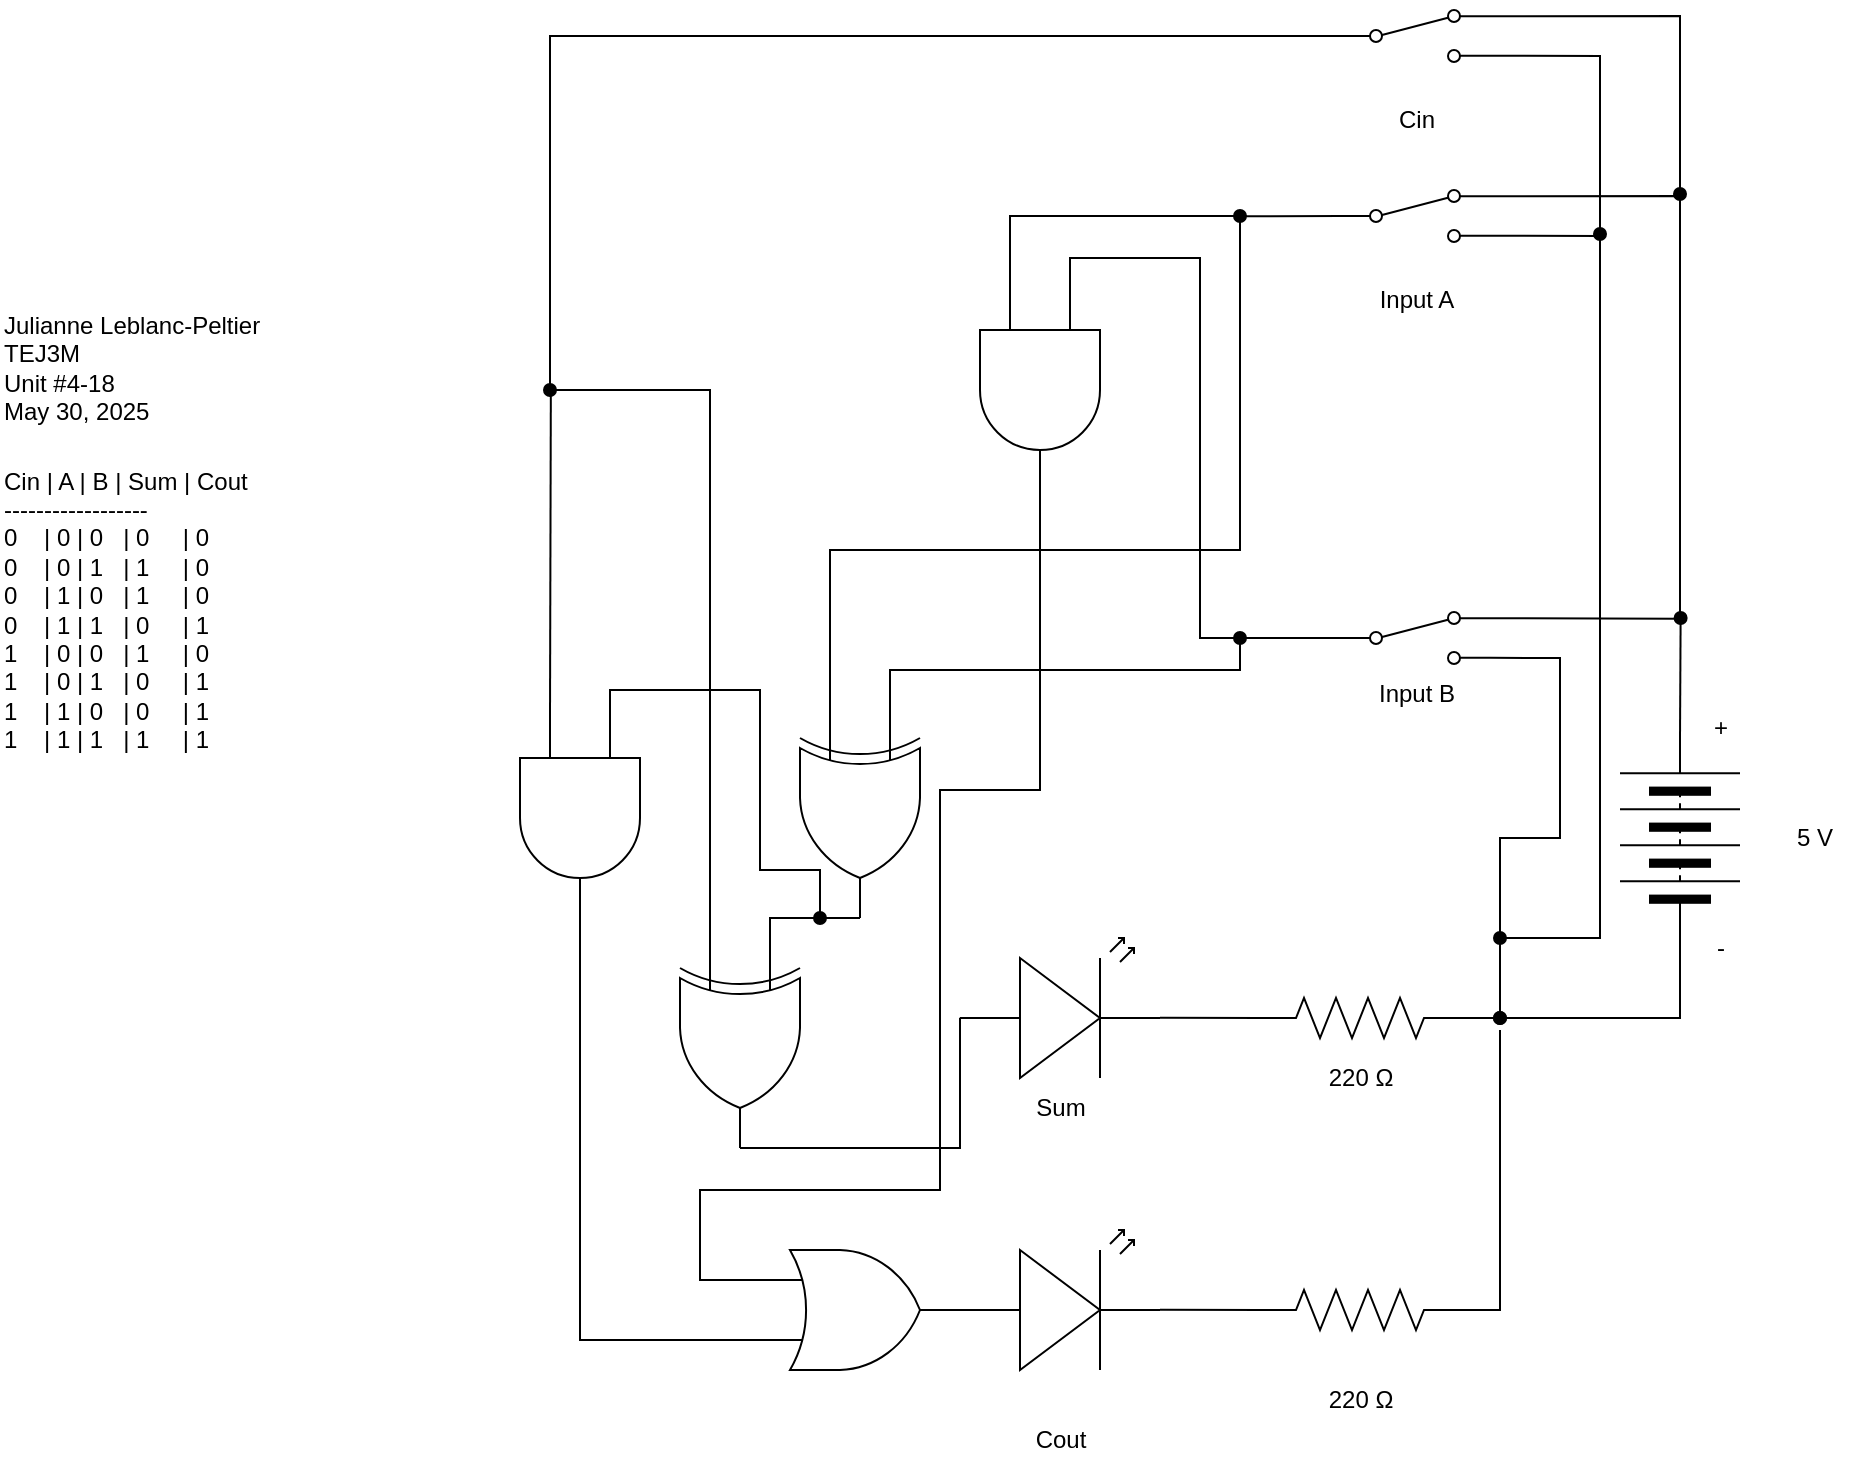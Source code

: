 <mxfile>
    <diagram id="Dk3TtWKtaW7Kt4UJ4QXf" name="Page-1">
        <mxGraphModel dx="1911" dy="771" grid="1" gridSize="10" guides="1" tooltips="1" connect="1" arrows="1" fold="1" page="1" pageScale="1" pageWidth="827" pageHeight="1169" math="0" shadow="0">
            <root>
                <mxCell id="0"/>
                <mxCell id="1" parent="0"/>
                <mxCell id="2" style="edgeStyle=none;html=1;rounded=0;curved=0;endArrow=none;endFill=0;startArrow=oval;startFill=1;entryX=1;entryY=0.88;entryDx=0;entryDy=0;" parent="1" target="14" edge="1">
                    <mxGeometry relative="1" as="geometry">
                        <mxPoint x="590" y="344" as="targetPoint"/>
                        <mxPoint x="580" y="524" as="sourcePoint"/>
                        <Array as="points">
                            <mxPoint x="580" y="434"/>
                            <mxPoint x="610" y="434"/>
                            <mxPoint x="610" y="344"/>
                        </Array>
                    </mxGeometry>
                </mxCell>
                <mxCell id="3" style="edgeStyle=none;html=1;exitX=1;exitY=0.5;exitDx=0;exitDy=0;endArrow=oval;endFill=1;" parent="1" source="4" edge="1">
                    <mxGeometry relative="1" as="geometry">
                        <mxPoint x="670.308" y="324" as="targetPoint"/>
                    </mxGeometry>
                </mxCell>
                <mxCell id="4" value="" style="pointerEvents=1;verticalLabelPosition=bottom;shadow=0;dashed=0;align=center;html=1;verticalAlign=top;shape=mxgraph.electrical.miscellaneous.batteryStack;rotation=-90;" parent="1" vertex="1">
                    <mxGeometry x="620" y="404" width="100" height="60" as="geometry"/>
                </mxCell>
                <mxCell id="5" value="" style="verticalLabelPosition=bottom;shadow=0;dashed=0;align=center;html=1;verticalAlign=top;shape=mxgraph.electrical.opto_electronics.led_2;pointerEvents=1;rotation=0;" parent="1" vertex="1">
                    <mxGeometry x="310" y="484" width="100" height="70" as="geometry"/>
                </mxCell>
                <mxCell id="6" value="Sum" style="text;html=1;align=center;verticalAlign=middle;resizable=0;points=[];autosize=1;strokeColor=none;fillColor=none;" parent="1" vertex="1">
                    <mxGeometry x="335" y="554" width="50" height="30" as="geometry"/>
                </mxCell>
                <mxCell id="7" value="5 V" style="text;html=1;align=center;verticalAlign=middle;resizable=0;points=[];autosize=1;strokeColor=none;fillColor=none;" parent="1" vertex="1">
                    <mxGeometry x="717" y="419" width="40" height="30" as="geometry"/>
                </mxCell>
                <mxCell id="8" value="+" style="text;html=1;align=center;verticalAlign=middle;resizable=0;points=[];autosize=1;strokeColor=none;fillColor=none;" parent="1" vertex="1">
                    <mxGeometry x="675" y="364" width="30" height="30" as="geometry"/>
                </mxCell>
                <mxCell id="9" style="edgeStyle=none;html=1;exitX=0;exitY=0.5;exitDx=0;exitDy=0;rounded=0;curved=0;endArrow=none;endFill=0;" parent="1" source="4" edge="1">
                    <mxGeometry relative="1" as="geometry">
                        <mxPoint x="580" y="524" as="targetPoint"/>
                        <Array as="points">
                            <mxPoint x="670" y="524"/>
                        </Array>
                    </mxGeometry>
                </mxCell>
                <mxCell id="10" value="-" style="text;html=1;align=center;verticalAlign=middle;resizable=0;points=[];autosize=1;strokeColor=none;fillColor=none;" parent="1" vertex="1">
                    <mxGeometry x="675" y="474" width="30" height="30" as="geometry"/>
                </mxCell>
                <mxCell id="11" value="Julianne Leblanc-Peltier&lt;div&gt;TEJ3M&lt;/div&gt;&lt;div&gt;Unit #4-18&lt;/div&gt;&lt;div&gt;May 30, 2025&lt;/div&gt;" style="text;html=1;align=left;verticalAlign=middle;resizable=0;points=[];autosize=1;strokeColor=none;fillColor=none;" parent="1" vertex="1">
                    <mxGeometry x="-170" y="164" width="150" height="70" as="geometry"/>
                </mxCell>
                <mxCell id="12" value="Input B" style="text;html=1;align=center;verticalAlign=middle;resizable=0;points=[];autosize=1;strokeColor=none;fillColor=none;" parent="1" vertex="1">
                    <mxGeometry x="507.5" y="347" width="60" height="30" as="geometry"/>
                </mxCell>
                <mxCell id="13" style="edgeStyle=none;html=1;endArrow=none;endFill=0;exitX=1;exitY=0.12;exitDx=0;exitDy=0;" parent="1" source="14" edge="1">
                    <mxGeometry relative="1" as="geometry">
                        <mxPoint x="670" y="324.385" as="targetPoint"/>
                        <mxPoint x="600" y="324" as="sourcePoint"/>
                    </mxGeometry>
                </mxCell>
                <mxCell id="14" value="" style="html=1;shape=mxgraph.electrical.electro-mechanical.twoWaySwitch;aspect=fixed;elSwitchState=2;flipV=0;" parent="1" vertex="1">
                    <mxGeometry x="500" y="321" width="75" height="26" as="geometry"/>
                </mxCell>
                <mxCell id="15" value="&lt;div&gt;&lt;font color=&quot;#000000&quot;&gt;&lt;span style=&quot;font-size: 12px;&quot;&gt;Cin | A | B | Sum | Cout&lt;/span&gt;&lt;/font&gt;&lt;/div&gt;&lt;div&gt;&lt;font color=&quot;#000000&quot;&gt;&lt;span style=&quot;font-size: 12px;&quot;&gt;------------------&lt;/span&gt;&lt;/font&gt;&lt;/div&gt;&lt;div&gt;&lt;font color=&quot;#000000&quot;&gt;&lt;span style=&quot;font-size: 12px;&quot;&gt;0&amp;nbsp; &amp;nbsp; | 0 | 0&amp;nbsp; &amp;nbsp;| 0&amp;nbsp; &amp;nbsp; &amp;nbsp;| 0&lt;/span&gt;&lt;/font&gt;&lt;/div&gt;&lt;div&gt;&lt;font color=&quot;#000000&quot;&gt;&lt;span style=&quot;font-size: 12px;&quot;&gt;0&amp;nbsp; &amp;nbsp; | 0 | 1&amp;nbsp; &amp;nbsp;| 1&amp;nbsp; &amp;nbsp; &amp;nbsp;| 0&lt;/span&gt;&lt;/font&gt;&lt;/div&gt;&lt;div&gt;&lt;font color=&quot;#000000&quot;&gt;&lt;span style=&quot;font-size: 12px;&quot;&gt;0&amp;nbsp; &amp;nbsp; | 1 | 0&amp;nbsp; &amp;nbsp;| 1&amp;nbsp; &amp;nbsp; &amp;nbsp;| 0&lt;/span&gt;&lt;/font&gt;&lt;/div&gt;&lt;div&gt;&lt;font color=&quot;#000000&quot;&gt;&lt;span style=&quot;font-size: 12px;&quot;&gt;0&amp;nbsp; &amp;nbsp; | 1 | 1&amp;nbsp; &amp;nbsp;| 0&amp;nbsp; &amp;nbsp; &amp;nbsp;| 1&lt;/span&gt;&lt;/font&gt;&lt;/div&gt;&lt;div&gt;&lt;font color=&quot;#000000&quot;&gt;&lt;span style=&quot;font-size: 12px;&quot;&gt;1&amp;nbsp; &amp;nbsp; | 0 | 0&amp;nbsp; &amp;nbsp;| 1&amp;nbsp; &amp;nbsp; &amp;nbsp;| 0&lt;/span&gt;&lt;/font&gt;&lt;/div&gt;&lt;div&gt;&lt;font color=&quot;#000000&quot;&gt;&lt;span style=&quot;font-size: 12px;&quot;&gt;1&amp;nbsp; &amp;nbsp; | 0 | 1&amp;nbsp; &amp;nbsp;| 0&amp;nbsp; &amp;nbsp; &amp;nbsp;| 1&lt;/span&gt;&lt;/font&gt;&lt;/div&gt;&lt;div&gt;&lt;font color=&quot;#000000&quot;&gt;&lt;span style=&quot;font-size: 12px;&quot;&gt;1&amp;nbsp; &amp;nbsp; | 1 | 0&amp;nbsp; &amp;nbsp;| 0&amp;nbsp; &amp;nbsp; &amp;nbsp;| 1&lt;/span&gt;&lt;/font&gt;&lt;/div&gt;&lt;div&gt;&lt;font color=&quot;#000000&quot;&gt;&lt;span style=&quot;font-size: 12px;&quot;&gt;1&amp;nbsp; &amp;nbsp; | 1 | 1&amp;nbsp; &amp;nbsp;| 1&amp;nbsp; &amp;nbsp; &amp;nbsp;| 1&lt;/span&gt;&lt;/font&gt;&lt;/div&gt;" style="text;html=1;align=left;verticalAlign=middle;resizable=0;points=[];autosize=1;strokeColor=none;fillColor=none;" parent="1" vertex="1">
                    <mxGeometry x="-170" y="240" width="150" height="160" as="geometry"/>
                </mxCell>
                <mxCell id="16" style="edgeStyle=none;html=1;exitX=0;exitY=0.5;exitDx=0;exitDy=0;exitPerimeter=0;endArrow=oval;endFill=1;" parent="1" source="17" edge="1">
                    <mxGeometry relative="1" as="geometry">
                        <mxPoint x="580" y="524" as="targetPoint"/>
                    </mxGeometry>
                </mxCell>
                <mxCell id="17" value="" style="pointerEvents=1;verticalLabelPosition=bottom;shadow=0;dashed=0;align=center;html=1;verticalAlign=top;shape=mxgraph.electrical.resistors.resistor_2;rotation=-180;" parent="1" vertex="1">
                    <mxGeometry x="460" y="514" width="100" height="20" as="geometry"/>
                </mxCell>
                <mxCell id="18" value="220 Ω" style="text;html=1;align=center;verticalAlign=middle;resizable=0;points=[];autosize=1;strokeColor=none;fillColor=none;" parent="1" vertex="1">
                    <mxGeometry x="480" y="539" width="60" height="30" as="geometry"/>
                </mxCell>
                <mxCell id="19" style="edgeStyle=none;html=1;exitX=1;exitY=0.57;exitDx=0;exitDy=0;exitPerimeter=0;entryX=1;entryY=0.5;entryDx=0;entryDy=0;entryPerimeter=0;endArrow=none;endFill=0;" parent="1" source="5" target="17" edge="1">
                    <mxGeometry relative="1" as="geometry">
                        <mxPoint x="460" y="534" as="targetPoint"/>
                    </mxGeometry>
                </mxCell>
                <mxCell id="21" style="edgeStyle=none;html=1;rounded=0;curved=0;endArrow=none;endFill=0;exitX=1;exitY=0.12;exitDx=0;exitDy=0;" parent="1" source="23" edge="1">
                    <mxGeometry relative="1" as="geometry">
                        <mxPoint x="670" y="324" as="targetPoint"/>
                        <Array as="points">
                            <mxPoint x="670" y="113"/>
                        </Array>
                        <mxPoint x="590" y="197" as="sourcePoint"/>
                    </mxGeometry>
                </mxCell>
                <mxCell id="22" style="edgeStyle=none;html=1;rounded=0;curved=0;endArrow=oval;endFill=1;exitX=1;exitY=0.88;exitDx=0;exitDy=0;" parent="1" source="23" edge="1">
                    <mxGeometry relative="1" as="geometry">
                        <mxPoint x="580" y="484.0" as="targetPoint"/>
                        <Array as="points">
                            <mxPoint x="630" y="133"/>
                            <mxPoint x="630" y="484"/>
                        </Array>
                        <mxPoint x="590" y="217" as="sourcePoint"/>
                    </mxGeometry>
                </mxCell>
                <mxCell id="46" style="edgeStyle=none;html=1;exitX=0;exitY=0.5;exitDx=0;exitDy=0;endArrow=none;endFill=0;" parent="1" source="23" edge="1">
                    <mxGeometry relative="1" as="geometry">
                        <mxPoint x="450" y="123.111" as="targetPoint"/>
                    </mxGeometry>
                </mxCell>
                <mxCell id="23" value="" style="html=1;shape=mxgraph.electrical.electro-mechanical.twoWaySwitch;aspect=fixed;elSwitchState=2;flipV=0;" parent="1" vertex="1">
                    <mxGeometry x="500" y="110" width="75" height="26" as="geometry"/>
                </mxCell>
                <mxCell id="24" value="Input A" style="text;html=1;align=center;verticalAlign=middle;resizable=0;points=[];autosize=1;strokeColor=none;fillColor=none;" parent="1" vertex="1">
                    <mxGeometry x="507.5" y="150" width="60" height="30" as="geometry"/>
                </mxCell>
                <mxCell id="26" style="edgeStyle=none;html=1;exitX=0;exitY=0.25;exitDx=0;exitDy=0;exitPerimeter=0;entryX=0;entryY=0.5;entryDx=0;entryDy=0;rounded=0;curved=0;endArrow=none;endFill=0;" parent="1" source="27" target="14" edge="1">
                    <mxGeometry relative="1" as="geometry">
                        <Array as="points">
                            <mxPoint x="275" y="350"/>
                            <mxPoint x="450" y="350"/>
                            <mxPoint x="450" y="334"/>
                        </Array>
                    </mxGeometry>
                </mxCell>
                <mxCell id="47" style="edgeStyle=none;html=1;exitX=0;exitY=0.75;exitDx=0;exitDy=0;exitPerimeter=0;rounded=0;curved=0;endArrow=none;endFill=0;" parent="1" source="27" edge="1">
                    <mxGeometry relative="1" as="geometry">
                        <mxPoint x="450" y="120" as="targetPoint"/>
                        <Array as="points">
                            <mxPoint x="245" y="290"/>
                            <mxPoint x="450" y="290"/>
                        </Array>
                    </mxGeometry>
                </mxCell>
                <mxCell id="27" value="" style="verticalLabelPosition=bottom;shadow=0;dashed=0;align=center;html=1;verticalAlign=top;shape=mxgraph.electrical.logic_gates.logic_gate;operation=xor;rotation=90;" parent="1" vertex="1">
                    <mxGeometry x="210" y="394" width="100" height="60" as="geometry"/>
                </mxCell>
                <mxCell id="28" value="" style="verticalLabelPosition=bottom;shadow=0;dashed=0;align=center;html=1;verticalAlign=top;shape=mxgraph.electrical.opto_electronics.led_2;pointerEvents=1;rotation=0;" parent="1" vertex="1">
                    <mxGeometry x="310" y="630" width="100" height="70" as="geometry"/>
                </mxCell>
                <mxCell id="29" style="edgeStyle=none;html=1;exitX=0;exitY=0.5;exitDx=0;exitDy=0;exitPerimeter=0;rounded=0;curved=0;endArrow=none;endFill=0;" parent="1" source="30" edge="1">
                    <mxGeometry relative="1" as="geometry">
                        <mxPoint x="580.0" y="530" as="targetPoint"/>
                        <Array as="points">
                            <mxPoint x="580" y="670"/>
                        </Array>
                    </mxGeometry>
                </mxCell>
                <mxCell id="30" value="" style="pointerEvents=1;verticalLabelPosition=bottom;shadow=0;dashed=0;align=center;html=1;verticalAlign=top;shape=mxgraph.electrical.resistors.resistor_2;rotation=-180;" parent="1" vertex="1">
                    <mxGeometry x="460" y="660" width="100" height="20" as="geometry"/>
                </mxCell>
                <mxCell id="31" value="220 Ω" style="text;html=1;align=center;verticalAlign=middle;resizable=0;points=[];autosize=1;strokeColor=none;fillColor=none;" parent="1" vertex="1">
                    <mxGeometry x="480" y="700" width="60" height="30" as="geometry"/>
                </mxCell>
                <mxCell id="32" value="Cout" style="text;html=1;align=center;verticalAlign=middle;resizable=0;points=[];autosize=1;strokeColor=none;fillColor=none;" parent="1" vertex="1">
                    <mxGeometry x="335" y="720" width="50" height="30" as="geometry"/>
                </mxCell>
                <mxCell id="33" style="edgeStyle=none;html=1;exitX=1;exitY=0.57;exitDx=0;exitDy=0;exitPerimeter=0;entryX=1;entryY=0.5;entryDx=0;entryDy=0;entryPerimeter=0;endArrow=none;endFill=0;" parent="1" source="28" target="30" edge="1">
                    <mxGeometry relative="1" as="geometry"/>
                </mxCell>
                <mxCell id="52" style="edgeStyle=none;html=1;exitX=0;exitY=0.75;exitDx=0;exitDy=0;exitPerimeter=0;endArrow=none;endFill=0;" parent="1" source="36" edge="1">
                    <mxGeometry relative="1" as="geometry">
                        <mxPoint x="105.421" y="210.0" as="targetPoint"/>
                    </mxGeometry>
                </mxCell>
                <mxCell id="55" style="edgeStyle=none;html=1;endArrow=oval;endFill=1;rounded=0;curved=0;exitX=0;exitY=0.25;exitDx=0;exitDy=0;exitPerimeter=0;" parent="1" source="36" edge="1">
                    <mxGeometry relative="1" as="geometry">
                        <mxPoint x="240" y="474" as="targetPoint"/>
                        <mxPoint x="135" y="368" as="sourcePoint"/>
                        <Array as="points">
                            <mxPoint x="135" y="360"/>
                            <mxPoint x="210" y="360"/>
                            <mxPoint x="210" y="370"/>
                            <mxPoint x="210" y="450"/>
                            <mxPoint x="240" y="450"/>
                        </Array>
                    </mxGeometry>
                </mxCell>
                <mxCell id="36" value="" style="verticalLabelPosition=bottom;shadow=0;dashed=0;align=center;html=1;verticalAlign=top;shape=mxgraph.electrical.logic_gates.logic_gate;operation=and;rotation=90;" parent="1" vertex="1">
                    <mxGeometry x="70" y="394" width="100" height="60" as="geometry"/>
                </mxCell>
                <mxCell id="37" style="edgeStyle=none;html=1;exitX=1;exitY=0.5;exitDx=0;exitDy=0;exitPerimeter=0;rounded=0;curved=0;endArrow=none;endFill=0;entryX=0;entryY=0.75;entryDx=0;entryDy=0;entryPerimeter=0;" parent="1" source="36" target="49" edge="1">
                    <mxGeometry relative="1" as="geometry">
                        <Array as="points">
                            <mxPoint x="120" y="685"/>
                        </Array>
                        <mxPoint x="240" y="670" as="targetPoint"/>
                    </mxGeometry>
                </mxCell>
                <mxCell id="41" style="edgeStyle=none;html=1;exitX=1;exitY=0.12;exitDx=0;exitDy=0;rounded=0;curved=0;endArrow=oval;endFill=1;" parent="1" source="38" edge="1">
                    <mxGeometry relative="1" as="geometry">
                        <mxPoint x="670" y="112" as="targetPoint"/>
                        <mxPoint x="575" y="25.12" as="sourcePoint"/>
                        <Array as="points">
                            <mxPoint x="670" y="23"/>
                        </Array>
                    </mxGeometry>
                </mxCell>
                <mxCell id="42" style="edgeStyle=none;html=1;exitX=0;exitY=0.5;exitDx=0;exitDy=0;rounded=0;curved=0;endArrow=oval;endFill=1;startArrow=none;startFill=0;" parent="1" source="38" edge="1">
                    <mxGeometry relative="1" as="geometry">
                        <mxPoint x="105" y="210" as="targetPoint"/>
                        <mxPoint x="505" y="33" as="sourcePoint"/>
                        <Array as="points">
                            <mxPoint x="105" y="33"/>
                        </Array>
                    </mxGeometry>
                </mxCell>
                <mxCell id="38" value="" style="html=1;shape=mxgraph.electrical.electro-mechanical.twoWaySwitch;aspect=fixed;elSwitchState=2;flipV=0;" parent="1" vertex="1">
                    <mxGeometry x="500" y="20" width="75" height="26" as="geometry"/>
                </mxCell>
                <mxCell id="39" value="Cin" style="text;html=1;align=center;verticalAlign=middle;resizable=0;points=[];autosize=1;strokeColor=none;fillColor=none;" parent="1" vertex="1">
                    <mxGeometry x="517.5" y="60" width="40" height="30" as="geometry"/>
                </mxCell>
                <mxCell id="40" value="" style="edgeStyle=none;orthogonalLoop=1;jettySize=auto;html=1;entryX=1;entryY=0.88;entryDx=0;entryDy=0;rounded=0;curved=0;endArrow=none;endFill=0;startArrow=oval;startFill=1;" parent="1" target="38" edge="1">
                    <mxGeometry width="100" relative="1" as="geometry">
                        <mxPoint x="630" y="132" as="sourcePoint"/>
                        <mxPoint x="575.0" y="44.88" as="targetPoint"/>
                        <Array as="points">
                            <mxPoint x="630" y="43"/>
                        </Array>
                    </mxGeometry>
                </mxCell>
                <mxCell id="51" style="edgeStyle=none;html=1;exitX=0;exitY=0.75;exitDx=0;exitDy=0;exitPerimeter=0;rounded=0;curved=0;endArrow=none;endFill=0;" parent="1" source="43" edge="1">
                    <mxGeometry relative="1" as="geometry">
                        <mxPoint x="103" y="210.0" as="targetPoint"/>
                        <mxPoint x="178" y="489" as="sourcePoint"/>
                        <Array as="points">
                            <mxPoint x="185" y="210"/>
                        </Array>
                    </mxGeometry>
                </mxCell>
                <mxCell id="43" value="" style="verticalLabelPosition=bottom;shadow=0;dashed=0;align=center;html=1;verticalAlign=top;shape=mxgraph.electrical.logic_gates.logic_gate;operation=xor;rotation=90;" parent="1" vertex="1">
                    <mxGeometry x="150" y="509" width="100" height="60" as="geometry"/>
                </mxCell>
                <mxCell id="48" style="edgeStyle=none;html=1;exitX=0;exitY=0.25;exitDx=0;exitDy=0;exitPerimeter=0;rounded=0;curved=0;endArrow=oval;endFill=1;" parent="1" edge="1">
                    <mxGeometry relative="1" as="geometry">
                        <mxPoint x="450" y="334" as="targetPoint"/>
                        <mxPoint x="365" y="164" as="sourcePoint"/>
                        <Array as="points">
                            <mxPoint x="365" y="144"/>
                            <mxPoint x="430" y="144"/>
                            <mxPoint x="430" y="334"/>
                        </Array>
                    </mxGeometry>
                </mxCell>
                <mxCell id="44" value="" style="verticalLabelPosition=bottom;shadow=0;dashed=0;align=center;html=1;verticalAlign=top;shape=mxgraph.electrical.logic_gates.logic_gate;operation=and;rotation=90;" parent="1" vertex="1">
                    <mxGeometry x="300" y="180" width="100" height="60" as="geometry"/>
                </mxCell>
                <mxCell id="45" style="edgeStyle=none;html=1;entryX=0;entryY=0.75;entryDx=0;entryDy=0;entryPerimeter=0;rounded=0;curved=0;endArrow=none;endFill=0;startArrow=oval;startFill=1;" parent="1" target="44" edge="1">
                    <mxGeometry relative="1" as="geometry">
                        <mxPoint x="450" y="123" as="sourcePoint"/>
                        <Array as="points">
                            <mxPoint x="335" y="123"/>
                        </Array>
                    </mxGeometry>
                </mxCell>
                <mxCell id="49" value="" style="verticalLabelPosition=bottom;shadow=0;dashed=0;align=center;html=1;verticalAlign=top;shape=mxgraph.electrical.logic_gates.logic_gate;operation=or;" parent="1" vertex="1">
                    <mxGeometry x="210" y="640" width="100" height="60" as="geometry"/>
                </mxCell>
                <mxCell id="53" style="edgeStyle=none;html=1;exitX=1;exitY=0.5;exitDx=0;exitDy=0;exitPerimeter=0;entryX=0;entryY=0.57;entryDx=0;entryDy=0;entryPerimeter=0;rounded=0;curved=0;endArrow=none;endFill=0;" parent="1" source="43" target="5" edge="1">
                    <mxGeometry relative="1" as="geometry">
                        <Array as="points">
                            <mxPoint x="310" y="589"/>
                        </Array>
                    </mxGeometry>
                </mxCell>
                <mxCell id="54" style="edgeStyle=none;html=1;entryX=1;entryY=0.5;entryDx=0;entryDy=0;entryPerimeter=0;endArrow=none;endFill=0;exitX=0;exitY=0.25;exitDx=0;exitDy=0;exitPerimeter=0;rounded=0;curved=0;" parent="1" source="43" target="27" edge="1">
                    <mxGeometry relative="1" as="geometry">
                        <mxPoint x="215" y="474" as="sourcePoint"/>
                        <Array as="points">
                            <mxPoint x="215" y="474"/>
                        </Array>
                    </mxGeometry>
                </mxCell>
                <mxCell id="56" style="edgeStyle=none;html=1;exitX=0;exitY=0.25;exitDx=0;exitDy=0;exitPerimeter=0;entryX=1;entryY=0.5;entryDx=0;entryDy=0;entryPerimeter=0;rounded=0;curved=0;endArrow=none;endFill=0;" parent="1" source="49" target="44" edge="1">
                    <mxGeometry relative="1" as="geometry">
                        <Array as="points">
                            <mxPoint x="180" y="655"/>
                            <mxPoint x="180" y="610"/>
                            <mxPoint x="300" y="610"/>
                            <mxPoint x="300" y="570"/>
                            <mxPoint x="300" y="410"/>
                            <mxPoint x="350" y="410"/>
                        </Array>
                    </mxGeometry>
                </mxCell>
            </root>
        </mxGraphModel>
    </diagram>
</mxfile>
